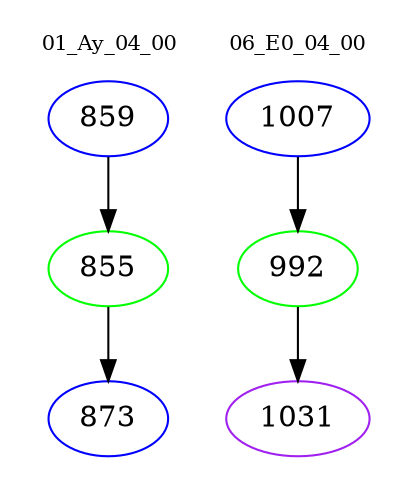 digraph{
subgraph cluster_0 {
color = white
label = "01_Ay_04_00";
fontsize=10;
T0_859 [label="859", color="blue"]
T0_859 -> T0_855 [color="black"]
T0_855 [label="855", color="green"]
T0_855 -> T0_873 [color="black"]
T0_873 [label="873", color="blue"]
}
subgraph cluster_1 {
color = white
label = "06_E0_04_00";
fontsize=10;
T1_1007 [label="1007", color="blue"]
T1_1007 -> T1_992 [color="black"]
T1_992 [label="992", color="green"]
T1_992 -> T1_1031 [color="black"]
T1_1031 [label="1031", color="purple"]
}
}
